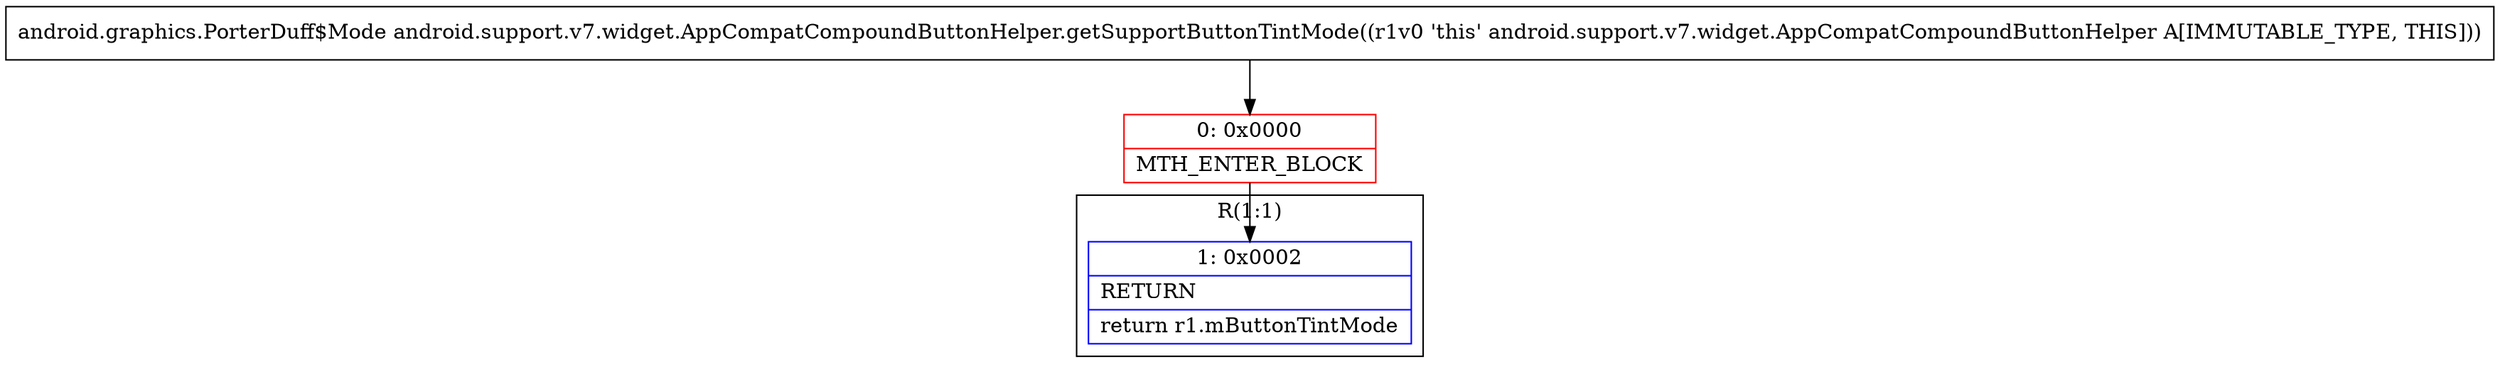 digraph "CFG forandroid.support.v7.widget.AppCompatCompoundButtonHelper.getSupportButtonTintMode()Landroid\/graphics\/PorterDuff$Mode;" {
subgraph cluster_Region_1312563979 {
label = "R(1:1)";
node [shape=record,color=blue];
Node_1 [shape=record,label="{1\:\ 0x0002|RETURN\l|return r1.mButtonTintMode\l}"];
}
Node_0 [shape=record,color=red,label="{0\:\ 0x0000|MTH_ENTER_BLOCK\l}"];
MethodNode[shape=record,label="{android.graphics.PorterDuff$Mode android.support.v7.widget.AppCompatCompoundButtonHelper.getSupportButtonTintMode((r1v0 'this' android.support.v7.widget.AppCompatCompoundButtonHelper A[IMMUTABLE_TYPE, THIS])) }"];
MethodNode -> Node_0;
Node_0 -> Node_1;
}

